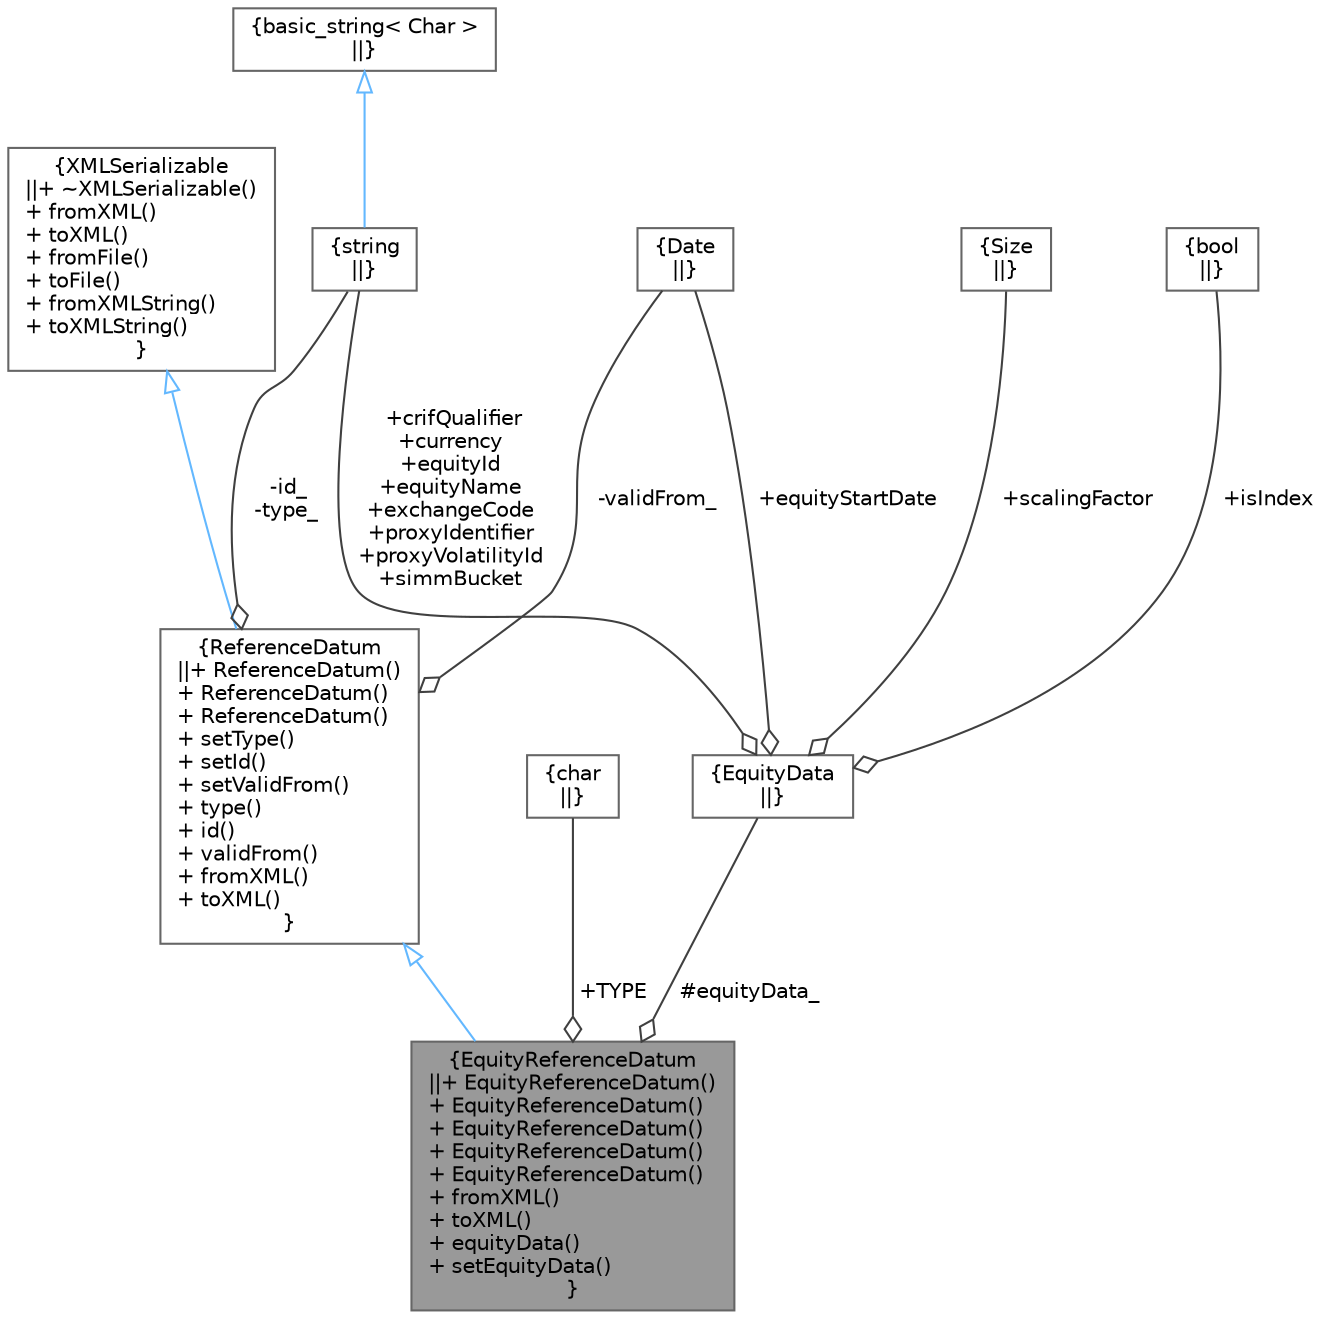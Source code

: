 digraph "EquityReferenceDatum"
{
 // INTERACTIVE_SVG=YES
 // LATEX_PDF_SIZE
  bgcolor="transparent";
  edge [fontname=Helvetica,fontsize=10,labelfontname=Helvetica,labelfontsize=10];
  node [fontname=Helvetica,fontsize=10,shape=box,height=0.2,width=0.4];
  Node1 [label="{EquityReferenceDatum\n||+ EquityReferenceDatum()\l+ EquityReferenceDatum()\l+ EquityReferenceDatum()\l+ EquityReferenceDatum()\l+ EquityReferenceDatum()\l+ fromXML()\l+ toXML()\l+ equityData()\l+ setEquityData()\l}",height=0.2,width=0.4,color="gray40", fillcolor="grey60", style="filled", fontcolor="black",tooltip="Equity Reference data."];
  Node2 -> Node1 [dir="back",color="steelblue1",style="solid",arrowtail="onormal"];
  Node2 [label="{ReferenceDatum\n||+ ReferenceDatum()\l+ ReferenceDatum()\l+ ReferenceDatum()\l+ setType()\l+ setId()\l+ setValidFrom()\l+ type()\l+ id()\l+ validFrom()\l+ fromXML()\l+ toXML()\l}",height=0.2,width=0.4,color="gray40", fillcolor="white", style="filled",URL="$classore_1_1data_1_1_reference_datum.html",tooltip="Base class for reference data."];
  Node3 -> Node2 [dir="back",color="steelblue1",style="solid",arrowtail="onormal"];
  Node3 [label="{XMLSerializable\n||+ ~XMLSerializable()\l+ fromXML()\l+ toXML()\l+ fromFile()\l+ toFile()\l+ fromXMLString()\l+ toXMLString()\l}",height=0.2,width=0.4,color="gray40", fillcolor="white", style="filled",URL="$classore_1_1data_1_1_x_m_l_serializable.html",tooltip="Base class for all serializable classes."];
  Node4 -> Node2 [color="grey25",style="solid",label=" -id_\n-type_" ,arrowhead="odiamond"];
  Node4 [label="{string\n||}",height=0.2,width=0.4,color="gray40", fillcolor="white", style="filled",tooltip=" "];
  Node5 -> Node4 [dir="back",color="steelblue1",style="solid",arrowtail="onormal"];
  Node5 [label="{basic_string\< Char \>\n||}",height=0.2,width=0.4,color="gray40", fillcolor="white", style="filled",tooltip=" "];
  Node6 -> Node2 [color="grey25",style="solid",label=" -validFrom_" ,arrowhead="odiamond"];
  Node6 [label="{Date\n||}",height=0.2,width=0.4,color="gray40", fillcolor="white", style="filled",tooltip=" "];
  Node7 -> Node1 [color="grey25",style="solid",label=" +TYPE" ,arrowhead="odiamond"];
  Node7 [label="{char\n||}",height=0.2,width=0.4,color="gray40", fillcolor="white", style="filled",tooltip=" "];
  Node8 -> Node1 [color="grey25",style="solid",label=" #equityData_" ,arrowhead="odiamond"];
  Node8 [label="{EquityData\n||}",height=0.2,width=0.4,color="gray40", fillcolor="white", style="filled",URL="$structore_1_1data_1_1_equity_reference_datum_1_1_equity_data.html",tooltip=" "];
  Node4 -> Node8 [color="grey25",style="solid",label=" +crifQualifier\n+currency\n+equityId\n+equityName\n+exchangeCode\n+proxyIdentifier\n+proxyVolatilityId\n+simmBucket" ,arrowhead="odiamond"];
  Node9 -> Node8 [color="grey25",style="solid",label=" +scalingFactor" ,arrowhead="odiamond"];
  Node9 [label="{Size\n||}",height=0.2,width=0.4,color="gray40", fillcolor="white", style="filled",tooltip=" "];
  Node10 -> Node8 [color="grey25",style="solid",label=" +isIndex" ,arrowhead="odiamond"];
  Node10 [label="{bool\n||}",height=0.2,width=0.4,color="gray40", fillcolor="white", style="filled",URL="$classbool.html",tooltip=" "];
  Node6 -> Node8 [color="grey25",style="solid",label=" +equityStartDate" ,arrowhead="odiamond"];
}

